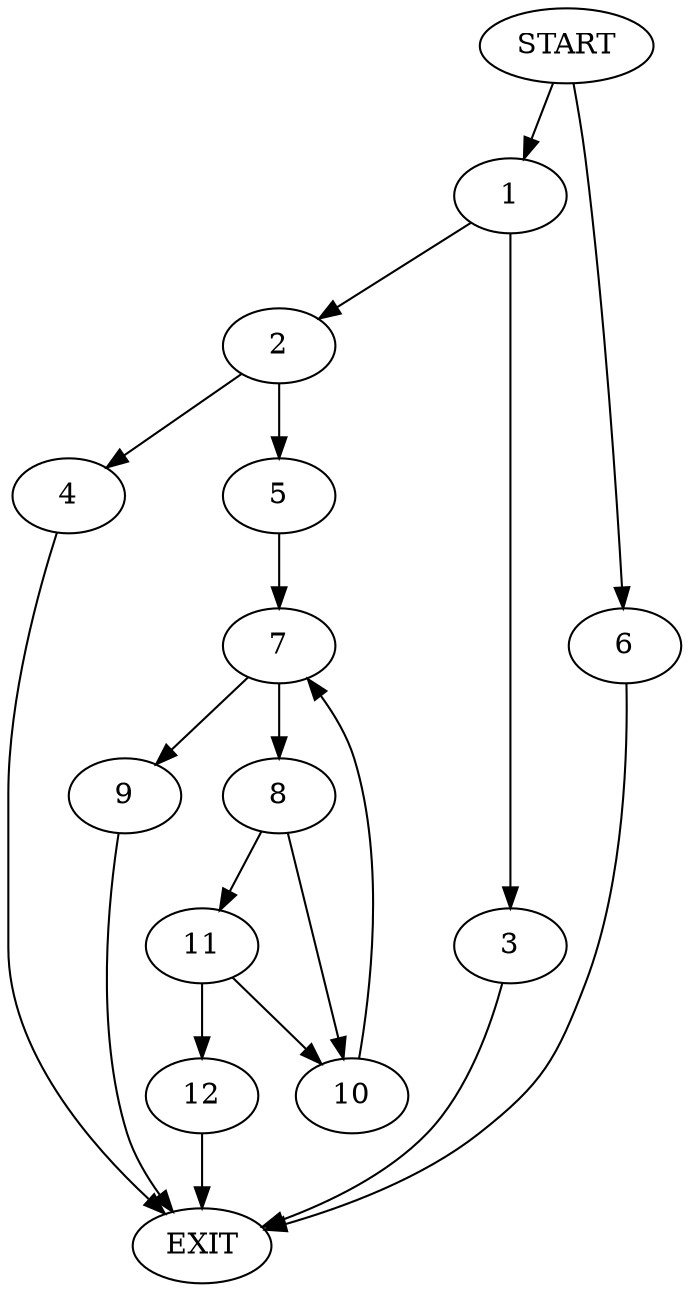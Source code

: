 digraph {
0 [label="START"]
13 [label="EXIT"]
0 -> 1
1 -> 2
1 -> 3
2 -> 4
2 -> 5
3 -> 13
0 -> 6
6 -> 13
4 -> 13
5 -> 7
7 -> 8
7 -> 9
9 -> 13
8 -> 10
8 -> 11
10 -> 7
11 -> 10
11 -> 12
12 -> 13
}

